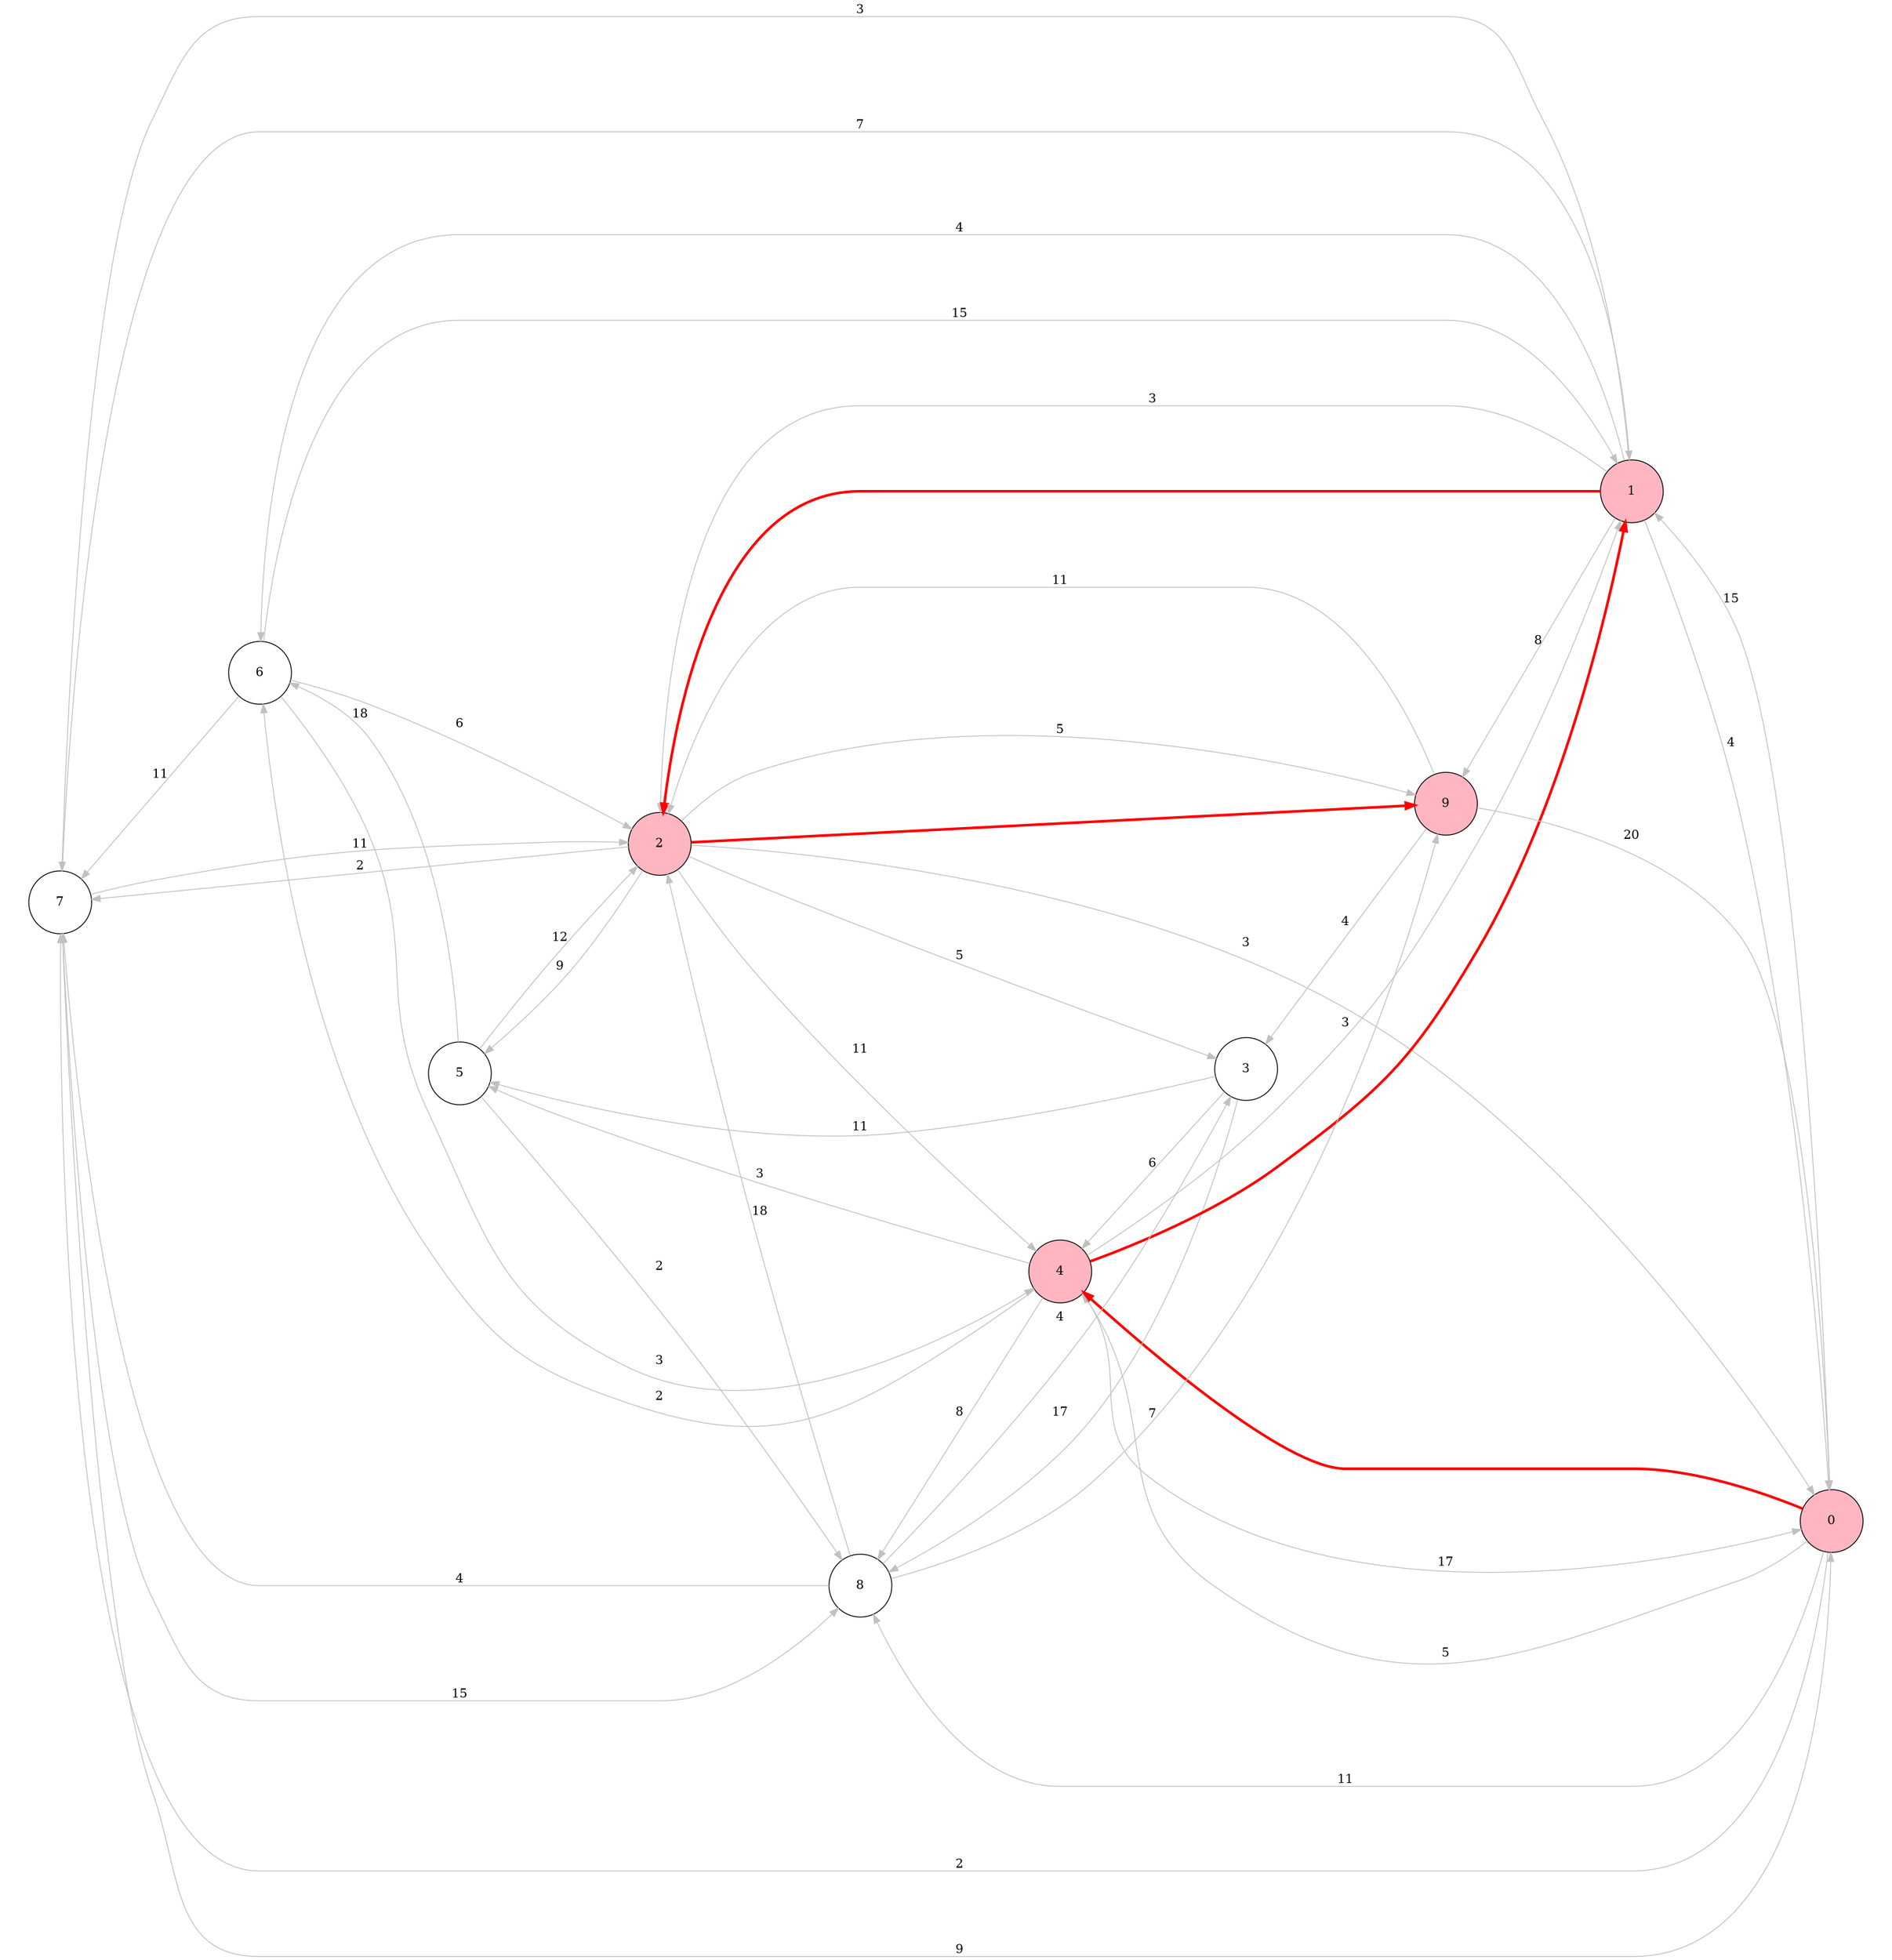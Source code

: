 digraph G {
    rankdir=RL;
    size="30,20";
    ratio=fill;
    node [shape=circle, fixedsize=true, width=1];
    0 -> 1 [label="15", color=gray];
    1 -> 2 [label="3", color=gray];
    2 -> 3 [label="5", color=gray];
    3 -> 4 [label="6", color=gray];
    4 -> 5 [label="3", color=gray];
    5 -> 6 [label="18", color=gray];
    6 -> 7 [label="11", color=gray];
    7 -> 8 [label="15", color=gray];
    8 -> 9 [label="7", color=gray];
    9 -> 0 [label="20", color=gray];
    0 -> 7 [label="2", color=gray];
    7 -> 0 [label="9", color=gray];
    2 -> 4 [label="11", color=gray];
    3 -> 5 [label="11", color=gray];
    2 -> 5 [label="9", color=gray];
    5 -> 2 [label="12", color=gray];
    8 -> 2 [label="18", color=gray];
    9 -> 2 [label="11", color=gray];
    2 -> 9 [label="5", color=gray];
    4 -> 8 [label="8", color=gray];
    4 -> 1 [label="3", color=gray];
    2 -> 7 [label="2", color=gray];
    7 -> 2 [label="11", color=gray];
    1 -> 7 [label="3", color=gray];
    7 -> 1 [label="7", color=gray];
    6 -> 1 [label="15", color=gray];
    1 -> 6 [label="4", color=gray];
    0 -> 4 [label="5", color=gray];
    4 -> 0 [label="17", color=gray];
    6 -> 2 [label="6", color=gray];
    0 -> 8 [label="11", color=gray];
    8 -> 3 [label="4", color=gray];
    3 -> 8 [label="17", color=gray];
    8 -> 7 [label="4", color=gray];
    6 -> 4 [label="3", color=gray];
    4 -> 6 [label="2", color=gray];
    1 -> 9 [label="8", color=gray];
    2 -> 0 [label="3", color=gray];
    1 -> 0 [label="4", color=gray];
    5 -> 8 [label="2", color=gray];
    9 -> 3 [label="4", color=gray];
    0 [style=filled, fillcolor=lightpink];
    4 [style=filled, fillcolor=lightpink];
    1 [style=filled, fillcolor=lightpink];
    2 [style=filled, fillcolor=lightpink];
    9 [style=filled, fillcolor=lightpink];
    0 -> 4 [color=red, penwidth=3.0];
    4 -> 1 [color=red, penwidth=3.0];
    1 -> 2 [color=red, penwidth=3.0];
    2 -> 9 [color=red, penwidth=3.0];
}
